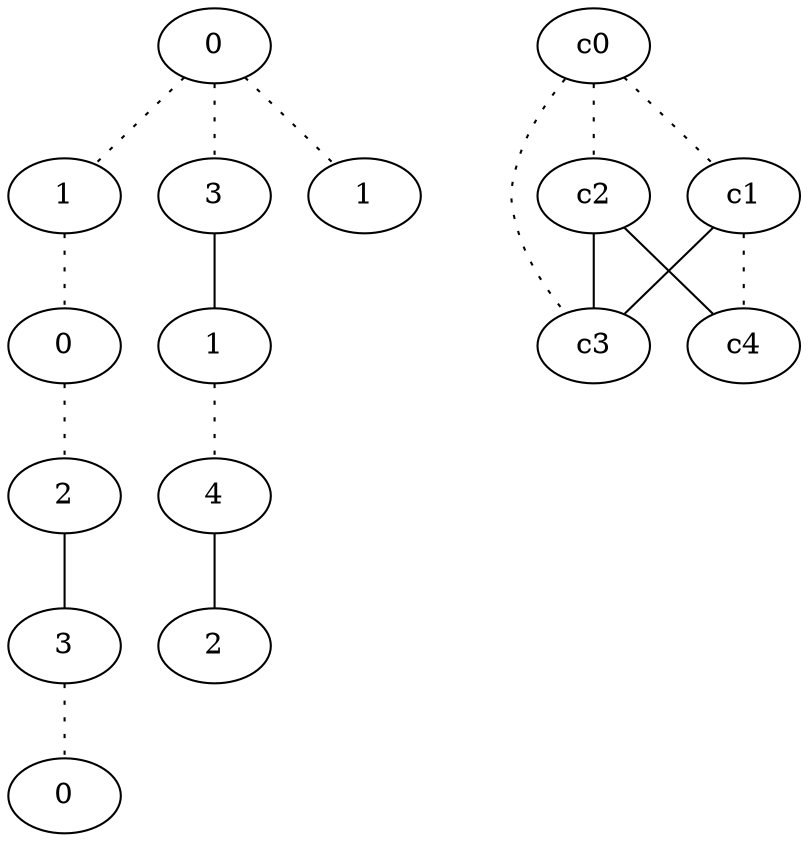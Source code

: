 graph {
a0[label=0];
a1[label=1];
a2[label=0];
a3[label=2];
a4[label=3];
a5[label=0];
a6[label=3];
a7[label=1];
a8[label=4];
a9[label=2];
a10[label=1];
a0 -- a1 [style=dotted];
a0 -- a6 [style=dotted];
a0 -- a10 [style=dotted];
a1 -- a2 [style=dotted];
a2 -- a3 [style=dotted];
a3 -- a4;
a4 -- a5 [style=dotted];
a6 -- a7;
a7 -- a8 [style=dotted];
a8 -- a9;
c0 -- c1 [style=dotted];
c0 -- c2 [style=dotted];
c0 -- c3 [style=dotted];
c1 -- c3;
c1 -- c4 [style=dotted];
c2 -- c3;
c2 -- c4;
}
